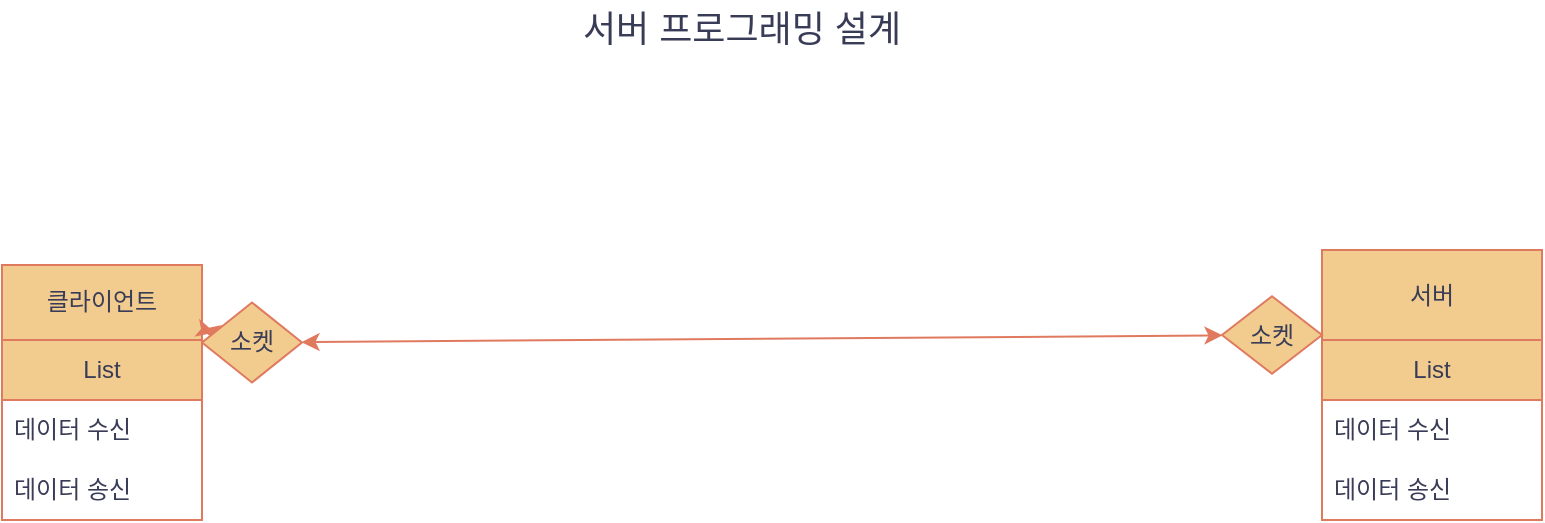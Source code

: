 <mxfile version="24.7.6">
  <diagram name="페이지-1" id="Oy09YMq7JXKhEEB8FjI7">
    <mxGraphModel dx="1434" dy="772" grid="1" gridSize="10" guides="1" tooltips="1" connect="1" arrows="1" fold="1" page="1" pageScale="1" pageWidth="827" pageHeight="1169" math="0" shadow="0">
      <root>
        <mxCell id="0" />
        <mxCell id="1" parent="0" />
        <mxCell id="PLHJU6RH4WrfTBuvKlq1-2" value="&lt;font style=&quot;font-size: 18px;&quot;&gt;서버 프로그래밍 설계&lt;/font&gt;" style="text;strokeColor=none;align=center;fillColor=none;html=1;verticalAlign=middle;whiteSpace=wrap;rounded=0;labelBackgroundColor=none;fontColor=#393C56;" vertex="1" parent="1">
          <mxGeometry x="300" y="30" width="200" height="30" as="geometry" />
        </mxCell>
        <mxCell id="PLHJU6RH4WrfTBuvKlq1-8" value="클라이언트" style="rounded=0;whiteSpace=wrap;html=1;labelBackgroundColor=none;fillColor=#F2CC8F;strokeColor=#E07A5F;fontColor=#393C56;" vertex="1" parent="1">
          <mxGeometry x="30" y="162.5" width="100" height="37.5" as="geometry" />
        </mxCell>
        <mxCell id="PLHJU6RH4WrfTBuvKlq1-14" value="" style="endArrow=classic;startArrow=classic;html=1;rounded=0;fontColor=default;labelBackgroundColor=none;strokeColor=#E07A5F;" edge="1" parent="1" source="PLHJU6RH4WrfTBuvKlq1-15" target="PLHJU6RH4WrfTBuvKlq1-13">
          <mxGeometry width="50" height="50" relative="1" as="geometry">
            <mxPoint x="240" y="252.5" as="sourcePoint" />
            <mxPoint x="290" y="202.5" as="targetPoint" />
          </mxGeometry>
        </mxCell>
        <mxCell id="PLHJU6RH4WrfTBuvKlq1-16" value="" style="endArrow=classic;startArrow=classic;html=1;rounded=0;fontColor=default;labelBackgroundColor=none;strokeColor=#E07A5F;" edge="1" parent="1" source="PLHJU6RH4WrfTBuvKlq1-8" target="PLHJU6RH4WrfTBuvKlq1-15">
          <mxGeometry width="50" height="50" relative="1" as="geometry">
            <mxPoint x="150" y="226" as="sourcePoint" />
            <mxPoint x="391" y="221" as="targetPoint" />
          </mxGeometry>
        </mxCell>
        <mxCell id="PLHJU6RH4WrfTBuvKlq1-15" value="소켓" style="rhombus;whiteSpace=wrap;html=1;labelBackgroundColor=none;fillColor=#F2CC8F;strokeColor=#E07A5F;fontColor=#393C56;" vertex="1" parent="1">
          <mxGeometry x="130" y="181.25" width="50" height="40" as="geometry" />
        </mxCell>
        <mxCell id="PLHJU6RH4WrfTBuvKlq1-20" value="List" style="swimlane;fontStyle=0;childLayout=stackLayout;horizontal=1;startSize=30;horizontalStack=0;resizeParent=1;resizeParentMax=0;resizeLast=0;collapsible=1;marginBottom=0;whiteSpace=wrap;html=1;labelBackgroundColor=none;fillColor=#F2CC8F;strokeColor=#E07A5F;fontColor=#393C56;" vertex="1" parent="1">
          <mxGeometry x="30" y="200" width="100" height="90" as="geometry">
            <mxRectangle x="440" y="310" width="60" height="30" as="alternateBounds" />
          </mxGeometry>
        </mxCell>
        <mxCell id="PLHJU6RH4WrfTBuvKlq1-22" value="데이터 수신" style="text;strokeColor=none;fillColor=none;align=left;verticalAlign=middle;spacingLeft=4;spacingRight=4;overflow=hidden;points=[[0,0.5],[1,0.5]];portConstraint=eastwest;rotatable=0;whiteSpace=wrap;html=1;labelBackgroundColor=none;fontColor=#393C56;" vertex="1" parent="PLHJU6RH4WrfTBuvKlq1-20">
          <mxGeometry y="30" width="100" height="30" as="geometry" />
        </mxCell>
        <mxCell id="PLHJU6RH4WrfTBuvKlq1-23" value="데이터 송신" style="text;strokeColor=none;fillColor=none;align=left;verticalAlign=middle;spacingLeft=4;spacingRight=4;overflow=hidden;points=[[0,0.5],[1,0.5]];portConstraint=eastwest;rotatable=0;whiteSpace=wrap;html=1;labelBackgroundColor=none;fontColor=#393C56;" vertex="1" parent="PLHJU6RH4WrfTBuvKlq1-20">
          <mxGeometry y="60" width="100" height="30" as="geometry" />
        </mxCell>
        <mxCell id="PLHJU6RH4WrfTBuvKlq1-29" value="" style="group" vertex="1" connectable="0" parent="1">
          <mxGeometry x="640" y="155" width="160" height="135" as="geometry" />
        </mxCell>
        <mxCell id="6oBRFBxgZSd3UmwGu-zr-1" value="서버" style="whiteSpace=wrap;html=1;labelBackgroundColor=none;fillColor=#F2CC8F;strokeColor=#E07A5F;fontColor=#393C56;" parent="PLHJU6RH4WrfTBuvKlq1-29" vertex="1">
          <mxGeometry x="50" width="110" height="45" as="geometry" />
        </mxCell>
        <mxCell id="PLHJU6RH4WrfTBuvKlq1-13" value="소켓" style="rhombus;whiteSpace=wrap;html=1;labelBackgroundColor=none;fillColor=#F2CC8F;strokeColor=#E07A5F;fontColor=#393C56;" vertex="1" parent="PLHJU6RH4WrfTBuvKlq1-29">
          <mxGeometry y="23.13" width="50" height="38.75" as="geometry" />
        </mxCell>
        <mxCell id="PLHJU6RH4WrfTBuvKlq1-26" value="List" style="swimlane;fontStyle=0;childLayout=stackLayout;horizontal=1;startSize=30;horizontalStack=0;resizeParent=1;resizeParentMax=0;resizeLast=0;collapsible=1;marginBottom=0;whiteSpace=wrap;html=1;labelBackgroundColor=none;fillColor=#F2CC8F;strokeColor=#E07A5F;fontColor=#393C56;" vertex="1" parent="PLHJU6RH4WrfTBuvKlq1-29">
          <mxGeometry x="50" y="45" width="110" height="90" as="geometry">
            <mxRectangle x="440" y="310" width="60" height="30" as="alternateBounds" />
          </mxGeometry>
        </mxCell>
        <mxCell id="PLHJU6RH4WrfTBuvKlq1-27" value="데이터 수신" style="text;strokeColor=none;fillColor=none;align=left;verticalAlign=middle;spacingLeft=4;spacingRight=4;overflow=hidden;points=[[0,0.5],[1,0.5]];portConstraint=eastwest;rotatable=0;whiteSpace=wrap;html=1;labelBackgroundColor=none;fontColor=#393C56;" vertex="1" parent="PLHJU6RH4WrfTBuvKlq1-26">
          <mxGeometry y="30" width="110" height="30" as="geometry" />
        </mxCell>
        <mxCell id="PLHJU6RH4WrfTBuvKlq1-28" value="데이터 송신" style="text;strokeColor=none;fillColor=none;align=left;verticalAlign=middle;spacingLeft=4;spacingRight=4;overflow=hidden;points=[[0,0.5],[1,0.5]];portConstraint=eastwest;rotatable=0;whiteSpace=wrap;html=1;labelBackgroundColor=none;fontColor=#393C56;" vertex="1" parent="PLHJU6RH4WrfTBuvKlq1-26">
          <mxGeometry y="60" width="110" height="30" as="geometry" />
        </mxCell>
      </root>
    </mxGraphModel>
  </diagram>
</mxfile>

